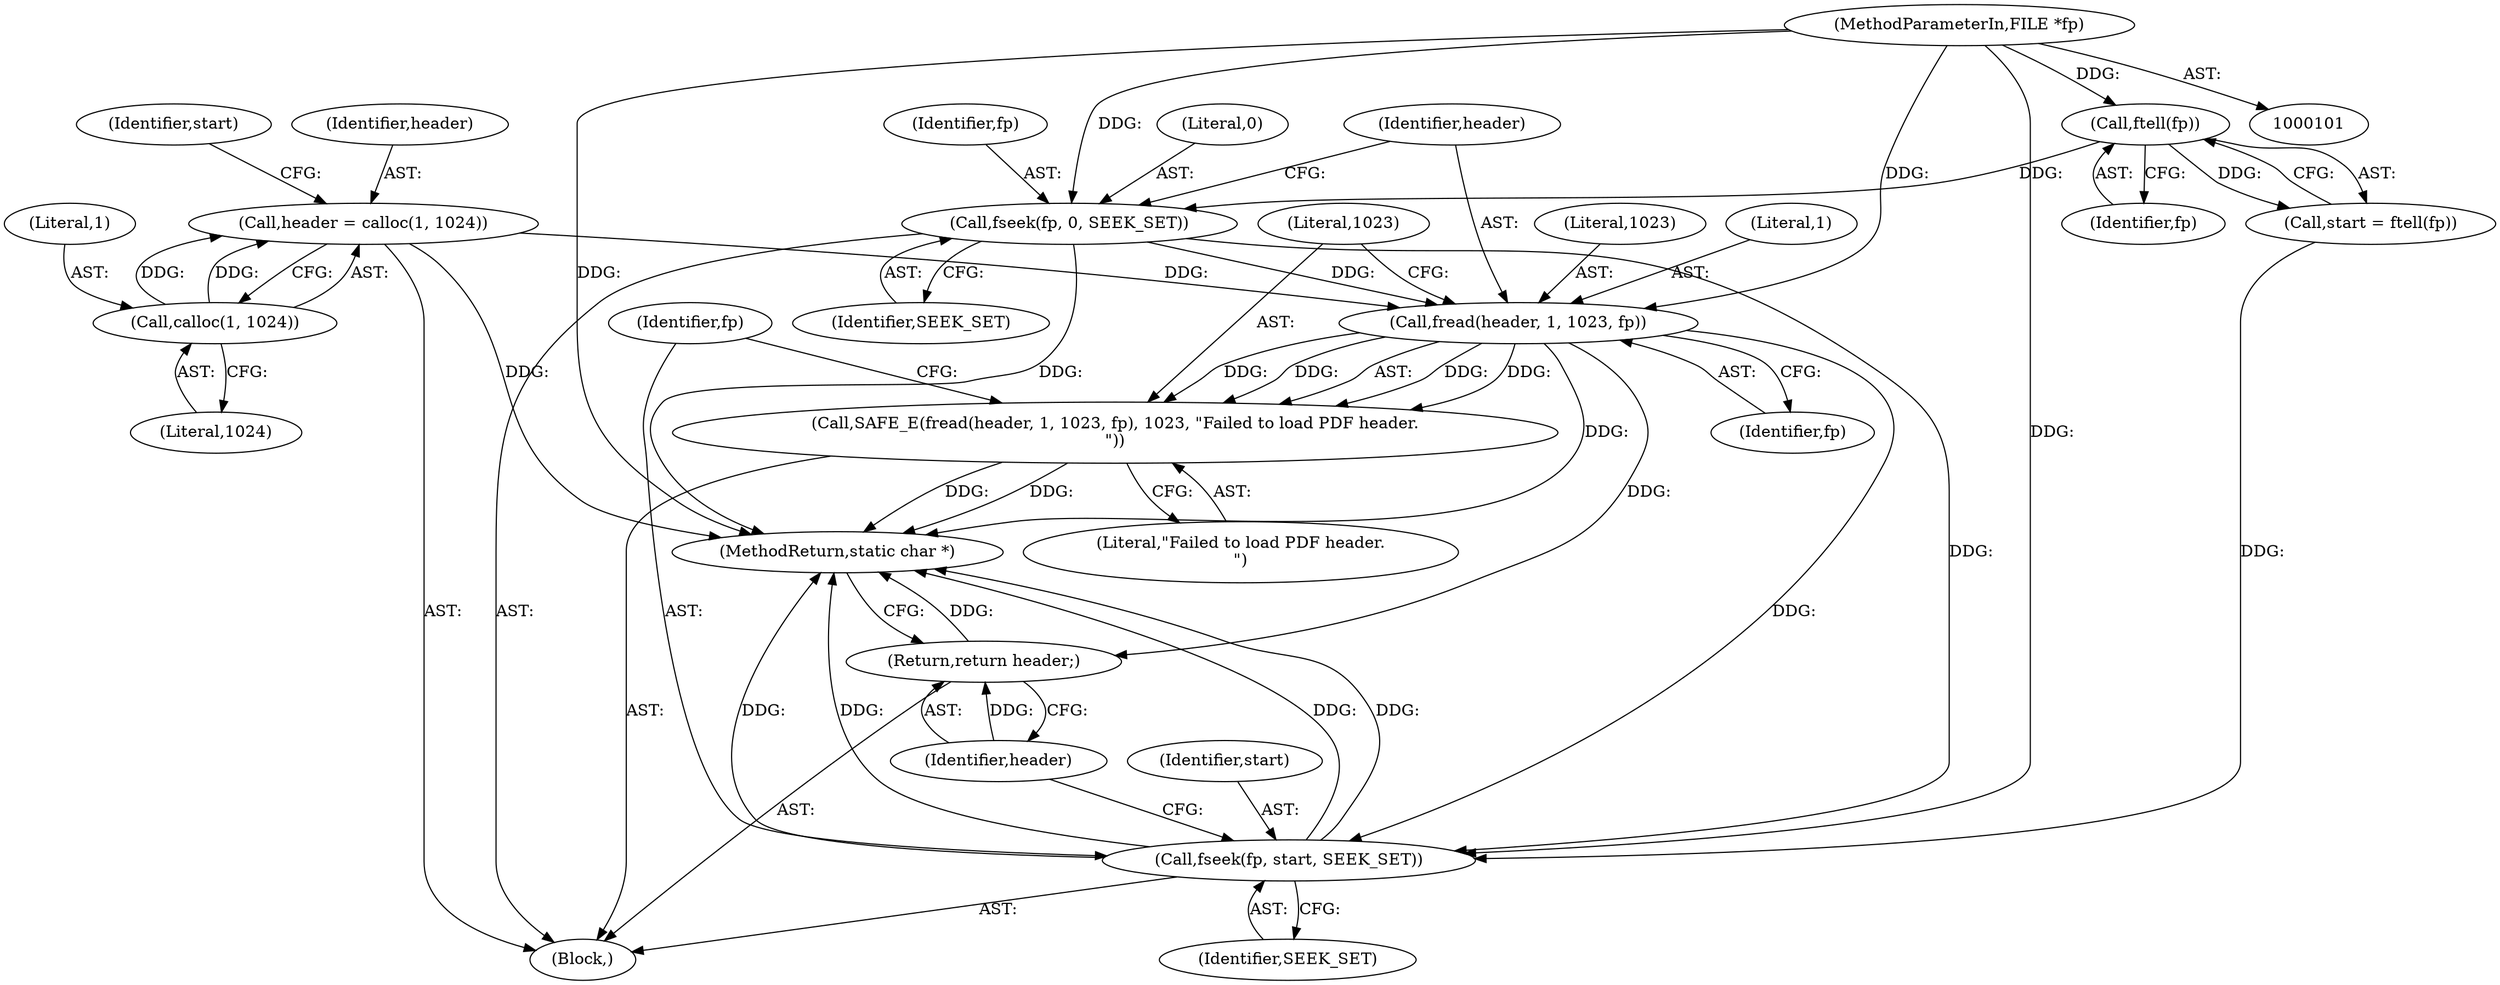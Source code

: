 digraph "1_pdfresurrect_0c4120fffa3dffe97b95c486a120eded82afe8a6_2@API" {
"1000120" [label="(Call,fread(header, 1, 1023, fp))"];
"1000106" [label="(Call,header = calloc(1, 1024))"];
"1000108" [label="(Call,calloc(1, 1024))"];
"1000115" [label="(Call,fseek(fp, 0, SEEK_SET))"];
"1000113" [label="(Call,ftell(fp))"];
"1000102" [label="(MethodParameterIn,FILE *fp)"];
"1000119" [label="(Call,SAFE_E(fread(header, 1, 1023, fp), 1023, \"Failed to load PDF header.\n\"))"];
"1000127" [label="(Call,fseek(fp, start, SEEK_SET))"];
"1000131" [label="(Return,return header;)"];
"1000117" [label="(Literal,0)"];
"1000119" [label="(Call,SAFE_E(fread(header, 1, 1023, fp), 1023, \"Failed to load PDF header.\n\"))"];
"1000110" [label="(Literal,1024)"];
"1000103" [label="(Block,)"];
"1000108" [label="(Call,calloc(1, 1024))"];
"1000115" [label="(Call,fseek(fp, 0, SEEK_SET))"];
"1000123" [label="(Literal,1023)"];
"1000118" [label="(Identifier,SEEK_SET)"];
"1000129" [label="(Identifier,start)"];
"1000113" [label="(Call,ftell(fp))"];
"1000111" [label="(Call,start = ftell(fp))"];
"1000106" [label="(Call,header = calloc(1, 1024))"];
"1000112" [label="(Identifier,start)"];
"1000131" [label="(Return,return header;)"];
"1000133" [label="(MethodReturn,static char *)"];
"1000107" [label="(Identifier,header)"];
"1000122" [label="(Literal,1)"];
"1000128" [label="(Identifier,fp)"];
"1000126" [label="(Literal,\"Failed to load PDF header.\n\")"];
"1000102" [label="(MethodParameterIn,FILE *fp)"];
"1000125" [label="(Literal,1023)"];
"1000132" [label="(Identifier,header)"];
"1000116" [label="(Identifier,fp)"];
"1000120" [label="(Call,fread(header, 1, 1023, fp))"];
"1000127" [label="(Call,fseek(fp, start, SEEK_SET))"];
"1000114" [label="(Identifier,fp)"];
"1000130" [label="(Identifier,SEEK_SET)"];
"1000121" [label="(Identifier,header)"];
"1000109" [label="(Literal,1)"];
"1000124" [label="(Identifier,fp)"];
"1000120" -> "1000119"  [label="AST: "];
"1000120" -> "1000124"  [label="CFG: "];
"1000121" -> "1000120"  [label="AST: "];
"1000122" -> "1000120"  [label="AST: "];
"1000123" -> "1000120"  [label="AST: "];
"1000124" -> "1000120"  [label="AST: "];
"1000125" -> "1000120"  [label="CFG: "];
"1000120" -> "1000133"  [label="DDG: "];
"1000120" -> "1000119"  [label="DDG: "];
"1000120" -> "1000119"  [label="DDG: "];
"1000120" -> "1000119"  [label="DDG: "];
"1000120" -> "1000119"  [label="DDG: "];
"1000106" -> "1000120"  [label="DDG: "];
"1000115" -> "1000120"  [label="DDG: "];
"1000102" -> "1000120"  [label="DDG: "];
"1000120" -> "1000127"  [label="DDG: "];
"1000120" -> "1000131"  [label="DDG: "];
"1000106" -> "1000103"  [label="AST: "];
"1000106" -> "1000108"  [label="CFG: "];
"1000107" -> "1000106"  [label="AST: "];
"1000108" -> "1000106"  [label="AST: "];
"1000112" -> "1000106"  [label="CFG: "];
"1000106" -> "1000133"  [label="DDG: "];
"1000108" -> "1000106"  [label="DDG: "];
"1000108" -> "1000106"  [label="DDG: "];
"1000108" -> "1000110"  [label="CFG: "];
"1000109" -> "1000108"  [label="AST: "];
"1000110" -> "1000108"  [label="AST: "];
"1000115" -> "1000103"  [label="AST: "];
"1000115" -> "1000118"  [label="CFG: "];
"1000116" -> "1000115"  [label="AST: "];
"1000117" -> "1000115"  [label="AST: "];
"1000118" -> "1000115"  [label="AST: "];
"1000121" -> "1000115"  [label="CFG: "];
"1000115" -> "1000133"  [label="DDG: "];
"1000113" -> "1000115"  [label="DDG: "];
"1000102" -> "1000115"  [label="DDG: "];
"1000115" -> "1000127"  [label="DDG: "];
"1000113" -> "1000111"  [label="AST: "];
"1000113" -> "1000114"  [label="CFG: "];
"1000114" -> "1000113"  [label="AST: "];
"1000111" -> "1000113"  [label="CFG: "];
"1000113" -> "1000111"  [label="DDG: "];
"1000102" -> "1000113"  [label="DDG: "];
"1000102" -> "1000101"  [label="AST: "];
"1000102" -> "1000133"  [label="DDG: "];
"1000102" -> "1000127"  [label="DDG: "];
"1000119" -> "1000103"  [label="AST: "];
"1000119" -> "1000126"  [label="CFG: "];
"1000125" -> "1000119"  [label="AST: "];
"1000126" -> "1000119"  [label="AST: "];
"1000128" -> "1000119"  [label="CFG: "];
"1000119" -> "1000133"  [label="DDG: "];
"1000119" -> "1000133"  [label="DDG: "];
"1000127" -> "1000103"  [label="AST: "];
"1000127" -> "1000130"  [label="CFG: "];
"1000128" -> "1000127"  [label="AST: "];
"1000129" -> "1000127"  [label="AST: "];
"1000130" -> "1000127"  [label="AST: "];
"1000132" -> "1000127"  [label="CFG: "];
"1000127" -> "1000133"  [label="DDG: "];
"1000127" -> "1000133"  [label="DDG: "];
"1000127" -> "1000133"  [label="DDG: "];
"1000127" -> "1000133"  [label="DDG: "];
"1000111" -> "1000127"  [label="DDG: "];
"1000131" -> "1000103"  [label="AST: "];
"1000131" -> "1000132"  [label="CFG: "];
"1000132" -> "1000131"  [label="AST: "];
"1000133" -> "1000131"  [label="CFG: "];
"1000131" -> "1000133"  [label="DDG: "];
"1000132" -> "1000131"  [label="DDG: "];
}

